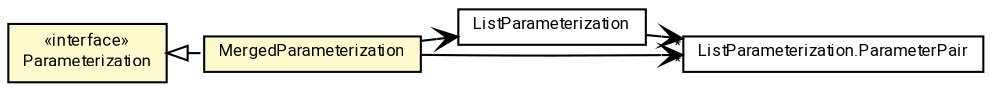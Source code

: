 #!/usr/local/bin/dot
#
# Class diagram 
# Generated by UMLGraph version R5_7_2-60-g0e99a6 (http://www.spinellis.gr/umlgraph/)
#

digraph G {
	graph [fontnames="svg"]
	edge [fontname="Roboto",fontsize=7,labelfontname="Roboto",labelfontsize=7,color="black"];
	node [fontname="Roboto",fontcolor="black",fontsize=8,shape=plaintext,margin=0,width=0,height=0];
	nodesep=0.15;
	ranksep=0.25;
	rankdir=LR;
	// de.lmu.ifi.dbs.elki.utilities.optionhandling.parameterization.ListParameterization
	c6891500 [label=<<table title="de.lmu.ifi.dbs.elki.utilities.optionhandling.parameterization.ListParameterization" border="0" cellborder="1" cellspacing="0" cellpadding="2" href="ListParameterization.html" target="_parent">
		<tr><td><table border="0" cellspacing="0" cellpadding="1">
		<tr><td align="center" balign="center"> <font face="Roboto">ListParameterization</font> </td></tr>
		</table></td></tr>
		</table>>, URL="ListParameterization.html"];
	// de.lmu.ifi.dbs.elki.utilities.optionhandling.parameterization.ListParameterization.ParameterPair
	c6891501 [label=<<table title="de.lmu.ifi.dbs.elki.utilities.optionhandling.parameterization.ListParameterization.ParameterPair" border="0" cellborder="1" cellspacing="0" cellpadding="2" href="ListParameterization.ParameterPair.html" target="_parent">
		<tr><td><table border="0" cellspacing="0" cellpadding="1">
		<tr><td align="center" balign="center"> <font face="Roboto">ListParameterization.ParameterPair</font> </td></tr>
		</table></td></tr>
		</table>>, URL="ListParameterization.ParameterPair.html"];
	// de.lmu.ifi.dbs.elki.utilities.optionhandling.parameterization.Parameterization
	c6891502 [label=<<table title="de.lmu.ifi.dbs.elki.utilities.optionhandling.parameterization.Parameterization" border="0" cellborder="1" cellspacing="0" cellpadding="2" bgcolor="LemonChiffon" href="Parameterization.html" target="_parent">
		<tr><td><table border="0" cellspacing="0" cellpadding="1">
		<tr><td align="center" balign="center"> &#171;interface&#187; </td></tr>
		<tr><td align="center" balign="center"> <font face="Roboto">Parameterization</font> </td></tr>
		</table></td></tr>
		</table>>, URL="Parameterization.html"];
	// de.lmu.ifi.dbs.elki.utilities.optionhandling.parameterization.MergedParameterization
	c6891505 [label=<<table title="de.lmu.ifi.dbs.elki.utilities.optionhandling.parameterization.MergedParameterization" border="0" cellborder="1" cellspacing="0" cellpadding="2" bgcolor="lemonChiffon" href="MergedParameterization.html" target="_parent">
		<tr><td><table border="0" cellspacing="0" cellpadding="1">
		<tr><td align="center" balign="center"> <font face="Roboto">MergedParameterization</font> </td></tr>
		</table></td></tr>
		</table>>, URL="MergedParameterization.html"];
	// de.lmu.ifi.dbs.elki.utilities.optionhandling.parameterization.MergedParameterization implements de.lmu.ifi.dbs.elki.utilities.optionhandling.parameterization.Parameterization
	c6891502 -> c6891505 [arrowtail=empty,style=dashed,dir=back,weight=9];
	// de.lmu.ifi.dbs.elki.utilities.optionhandling.parameterization.ListParameterization navassoc de.lmu.ifi.dbs.elki.utilities.optionhandling.parameterization.ListParameterization.ParameterPair
	c6891500 -> c6891501 [arrowhead=open,weight=1,headlabel="*"];
	// de.lmu.ifi.dbs.elki.utilities.optionhandling.parameterization.MergedParameterization navassoc de.lmu.ifi.dbs.elki.utilities.optionhandling.parameterization.ListParameterization
	c6891505 -> c6891500 [arrowhead=open,weight=1];
	// de.lmu.ifi.dbs.elki.utilities.optionhandling.parameterization.MergedParameterization navassoc de.lmu.ifi.dbs.elki.utilities.optionhandling.parameterization.ListParameterization.ParameterPair
	c6891505 -> c6891501 [arrowhead=open,weight=1,headlabel="*"];
}

